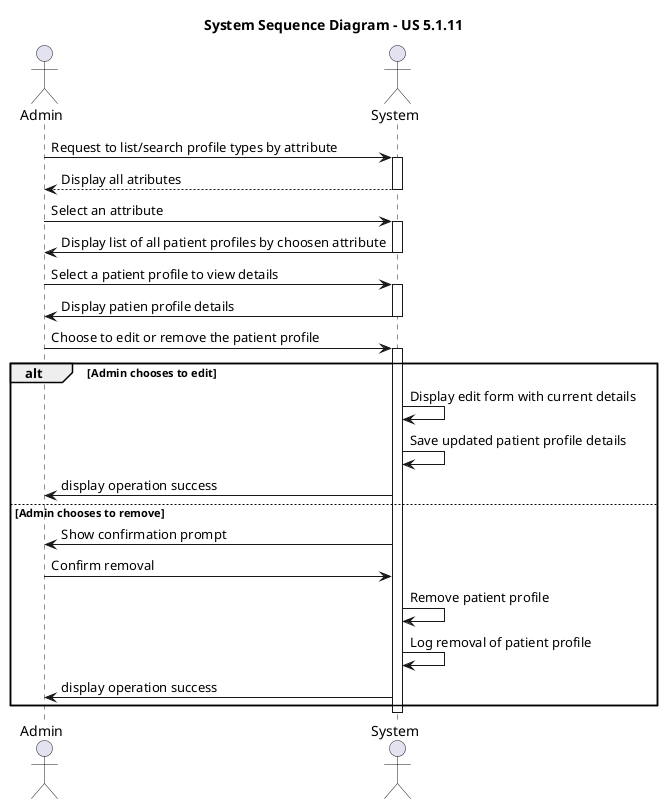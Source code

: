 @startuml ssd
title System Sequence Diagram - US 5.1.11 

actor Admin
actor System

Admin -> System: Request to list/search profile types by attribute
activate System
System --> Admin : Display all atributes
deactivate System
Admin -> System : Select an attribute
activate System
System -> Admin: Display list of all patient profiles by choosen attribute
deactivate System
Admin -> System: Select a patient profile to view details
activate System
System -> Admin: Display patien profile details 
deactivate System
Admin -> System: Choose to edit or remove the patient profile
activate System
alt Admin chooses to edit
    System -> System: Display edit form with current details
    System -> System: Save updated patient profile details
    System -> Admin: display operation success
else Admin chooses to remove
    System -> Admin: Show confirmation prompt
    Admin -> System: Confirm removal
    System -> System: Remove patient profile
    System -> System: Log removal of patient profile 
    System -> Admin: display operation success
end
deactivate System
@enduml
